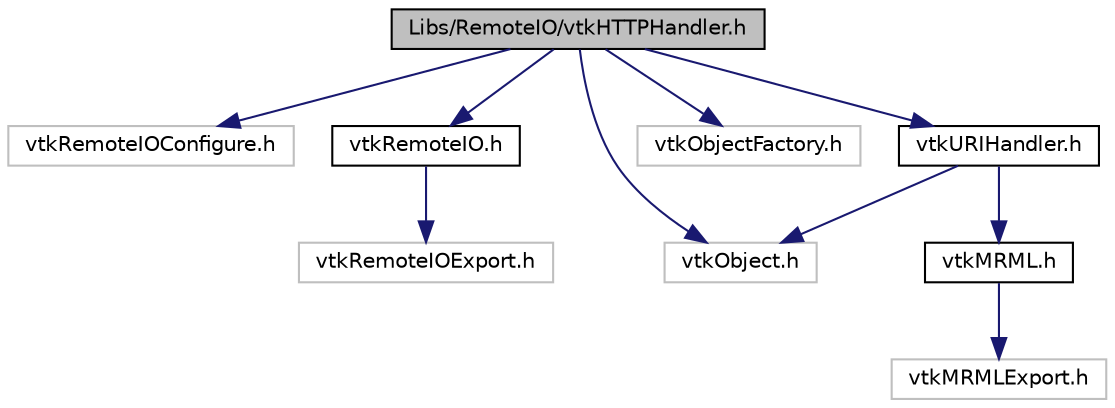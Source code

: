 digraph "Libs/RemoteIO/vtkHTTPHandler.h"
{
  bgcolor="transparent";
  edge [fontname="Helvetica",fontsize="10",labelfontname="Helvetica",labelfontsize="10"];
  node [fontname="Helvetica",fontsize="10",shape=record];
  Node0 [label="Libs/RemoteIO/vtkHTTPHandler.h",height=0.2,width=0.4,color="black", fillcolor="grey75", style="filled", fontcolor="black"];
  Node0 -> Node1 [color="midnightblue",fontsize="10",style="solid",fontname="Helvetica"];
  Node1 [label="vtkRemoteIOConfigure.h",height=0.2,width=0.4,color="grey75"];
  Node0 -> Node2 [color="midnightblue",fontsize="10",style="solid",fontname="Helvetica"];
  Node2 [label="vtkRemoteIO.h",height=0.2,width=0.4,color="black",URL="$vtkRemoteIO_8h.html"];
  Node2 -> Node3 [color="midnightblue",fontsize="10",style="solid",fontname="Helvetica"];
  Node3 [label="vtkRemoteIOExport.h",height=0.2,width=0.4,color="grey75"];
  Node0 -> Node4 [color="midnightblue",fontsize="10",style="solid",fontname="Helvetica"];
  Node4 [label="vtkObject.h",height=0.2,width=0.4,color="grey75"];
  Node0 -> Node5 [color="midnightblue",fontsize="10",style="solid",fontname="Helvetica"];
  Node5 [label="vtkObjectFactory.h",height=0.2,width=0.4,color="grey75"];
  Node0 -> Node6 [color="midnightblue",fontsize="10",style="solid",fontname="Helvetica"];
  Node6 [label="vtkURIHandler.h",height=0.2,width=0.4,color="black",URL="$vtkURIHandler_8h.html"];
  Node6 -> Node7 [color="midnightblue",fontsize="10",style="solid",fontname="Helvetica"];
  Node7 [label="vtkMRML.h",height=0.2,width=0.4,color="black",URL="$vtkMRML_8h.html"];
  Node7 -> Node8 [color="midnightblue",fontsize="10",style="solid",fontname="Helvetica"];
  Node8 [label="vtkMRMLExport.h",height=0.2,width=0.4,color="grey75"];
  Node6 -> Node4 [color="midnightblue",fontsize="10",style="solid",fontname="Helvetica"];
}
